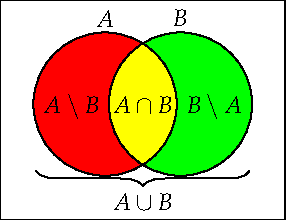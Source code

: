 settings.tex="pdflatex";

texpreamble("\usepackage{amsmath}
\usepackage{amsthm,amssymb}
\usepackage{mathpazo}
\usepackage[svgnames]{xcolor}
");
import graph;

size(0,110);

pen colour1=red;
pen colour2=green;

real t=0.85;
pair z0=(0,0);
pair z1=(-t,0);
pair z2=(t,0);
real r=1.9*t;
path c1=circle(z1,r);
path c2=circle(z2,r);
fill(c1,colour1);
fill(c2,colour2);

picture intersection;
fill(intersection,c1,colour1+colour2);
clip(intersection,c2);

add(intersection);

draw(c1);
draw(c2);

label("\smash[b]{$A\setminus B$}",1.9*z1+(0,0.011r));
label("\smash[b]{$B\setminus A$}",1.9*z2+(0,0.011r));
label("$A$",z1+(0,1.2r));
label("$B$",z2+(0,1.2r));

draw("$A\cup B$",brace((-2.4,-1.5),(2.4,-1.5),-0.35),S);

label("\smash[b]{$A\cap B$}",(0,0));

dot((3,0),white);
dot((-3,0),white);
//label("$\mathcal{U}$",2.9z1+(0,1.25r));
//label("\phantom{$\mathcal{U}$}",2.9z2+(0,1.25r));

shipout(bbox(0.1cm));
currentpicture.uptodate=true;